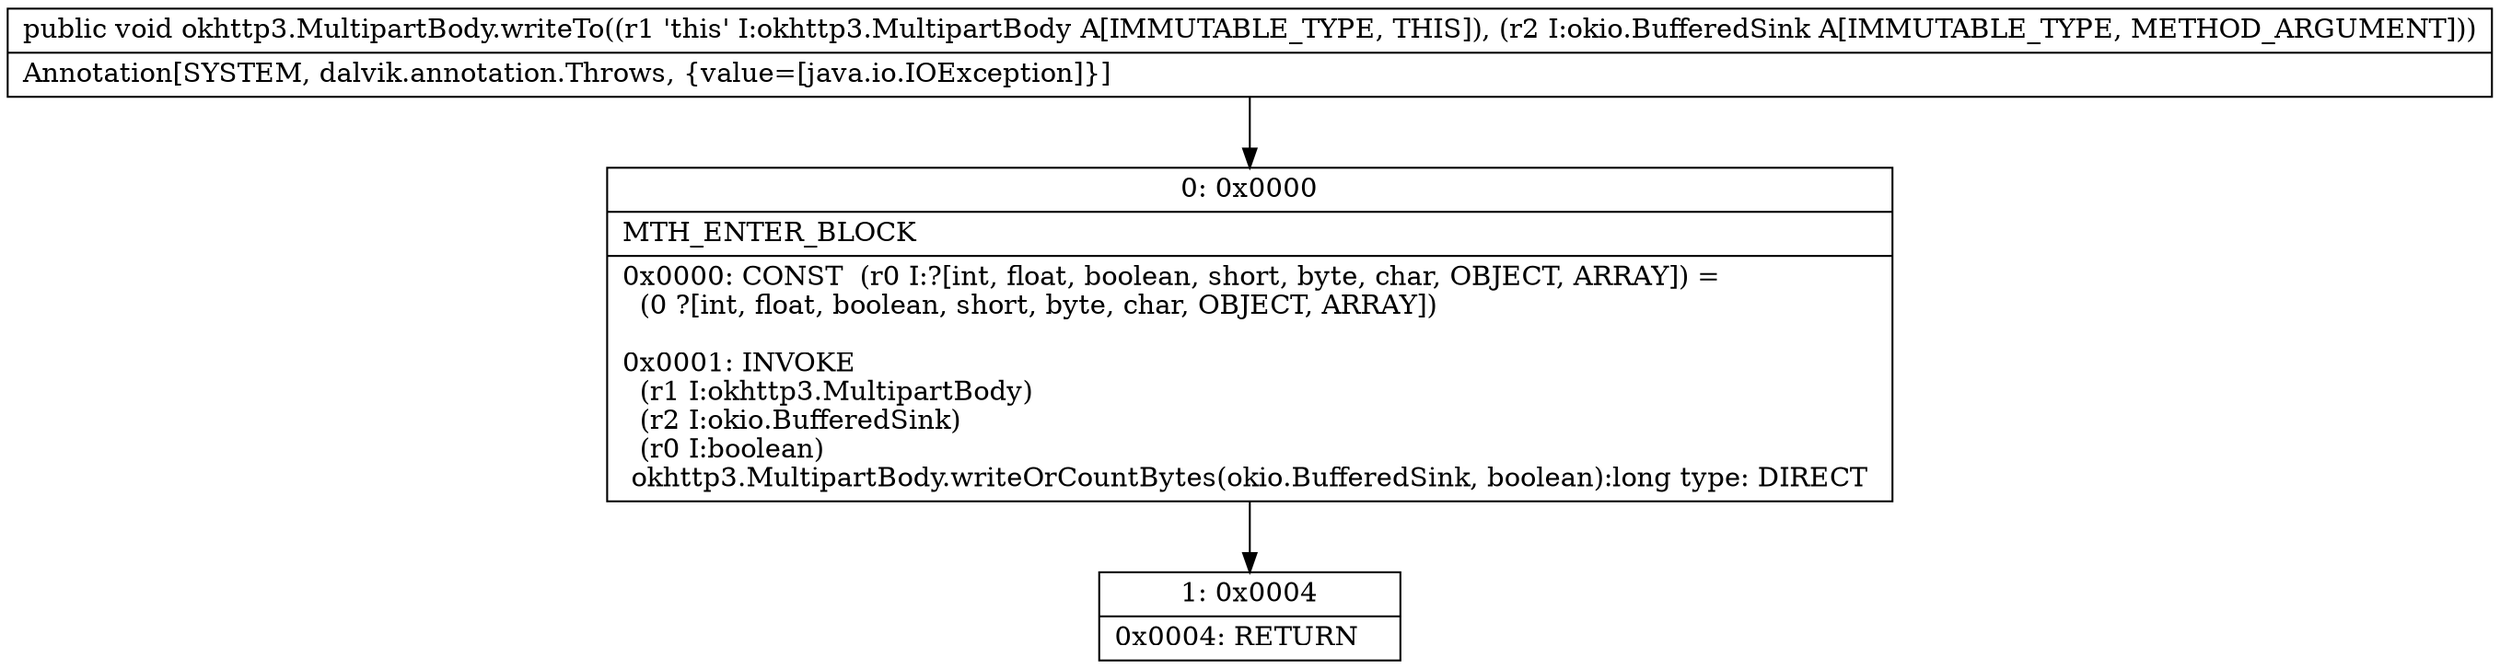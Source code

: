 digraph "CFG forokhttp3.MultipartBody.writeTo(Lokio\/BufferedSink;)V" {
Node_0 [shape=record,label="{0\:\ 0x0000|MTH_ENTER_BLOCK\l|0x0000: CONST  (r0 I:?[int, float, boolean, short, byte, char, OBJECT, ARRAY]) = \l  (0 ?[int, float, boolean, short, byte, char, OBJECT, ARRAY])\l \l0x0001: INVOKE  \l  (r1 I:okhttp3.MultipartBody)\l  (r2 I:okio.BufferedSink)\l  (r0 I:boolean)\l okhttp3.MultipartBody.writeOrCountBytes(okio.BufferedSink, boolean):long type: DIRECT \l}"];
Node_1 [shape=record,label="{1\:\ 0x0004|0x0004: RETURN   \l}"];
MethodNode[shape=record,label="{public void okhttp3.MultipartBody.writeTo((r1 'this' I:okhttp3.MultipartBody A[IMMUTABLE_TYPE, THIS]), (r2 I:okio.BufferedSink A[IMMUTABLE_TYPE, METHOD_ARGUMENT]))  | Annotation[SYSTEM, dalvik.annotation.Throws, \{value=[java.io.IOException]\}]\l}"];
MethodNode -> Node_0;
Node_0 -> Node_1;
}

